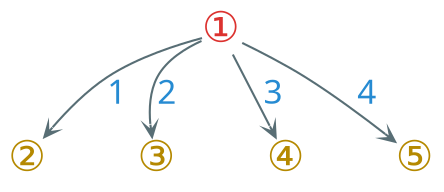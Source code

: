 digraph g {
    bgcolor=transparent
    rankdir=TB
    graph [nodesep=0.6, ranksep=0.3]
    node [shape=plain, color="#586e75", fontcolor="#dc322f", fontsize=20, fontname="LXGWWenKai"]
    edge [arrowhead=vee, color="#586e75", fontcolor="#268bd2", fontsize=16, fontname="LXGWWenKai" arrowsize=0.6]

    ①

    node [fontcolor="#b58900"]

    ① -> ② [label="1"]
    ① -> ③ [label="2"]
    ① -> ④ [label="3"]
    ① -> ⑤ [label="4"]
}
